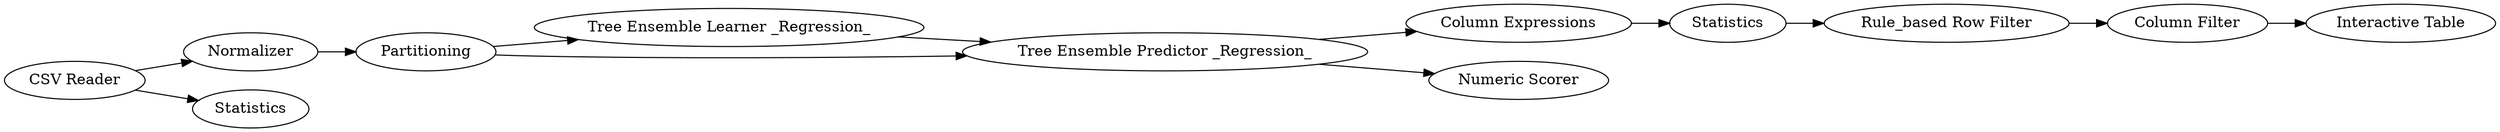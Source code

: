 digraph {
	20 -> 21
	61 -> 62
	21 -> 24
	62 -> 20
	63 -> 62
	63 -> 61
	24 -> 25
	59 -> 60
	25 -> 26
	59 -> 65
	62 -> 66
	60 -> 63
	24 [label="Rule_based Row Filter"]
	20 [label="Column Expressions"]
	62 [label="Tree Ensemble Predictor _Regression_"]
	66 [label="Numeric Scorer"]
	65 [label=Statistics]
	26 [label="Interactive Table"]
	21 [label=Statistics]
	63 [label=Partitioning]
	61 [label="Tree Ensemble Learner _Regression_"]
	25 [label="Column Filter"]
	60 [label=Normalizer]
	59 [label="CSV Reader"]
	rankdir=LR
}
